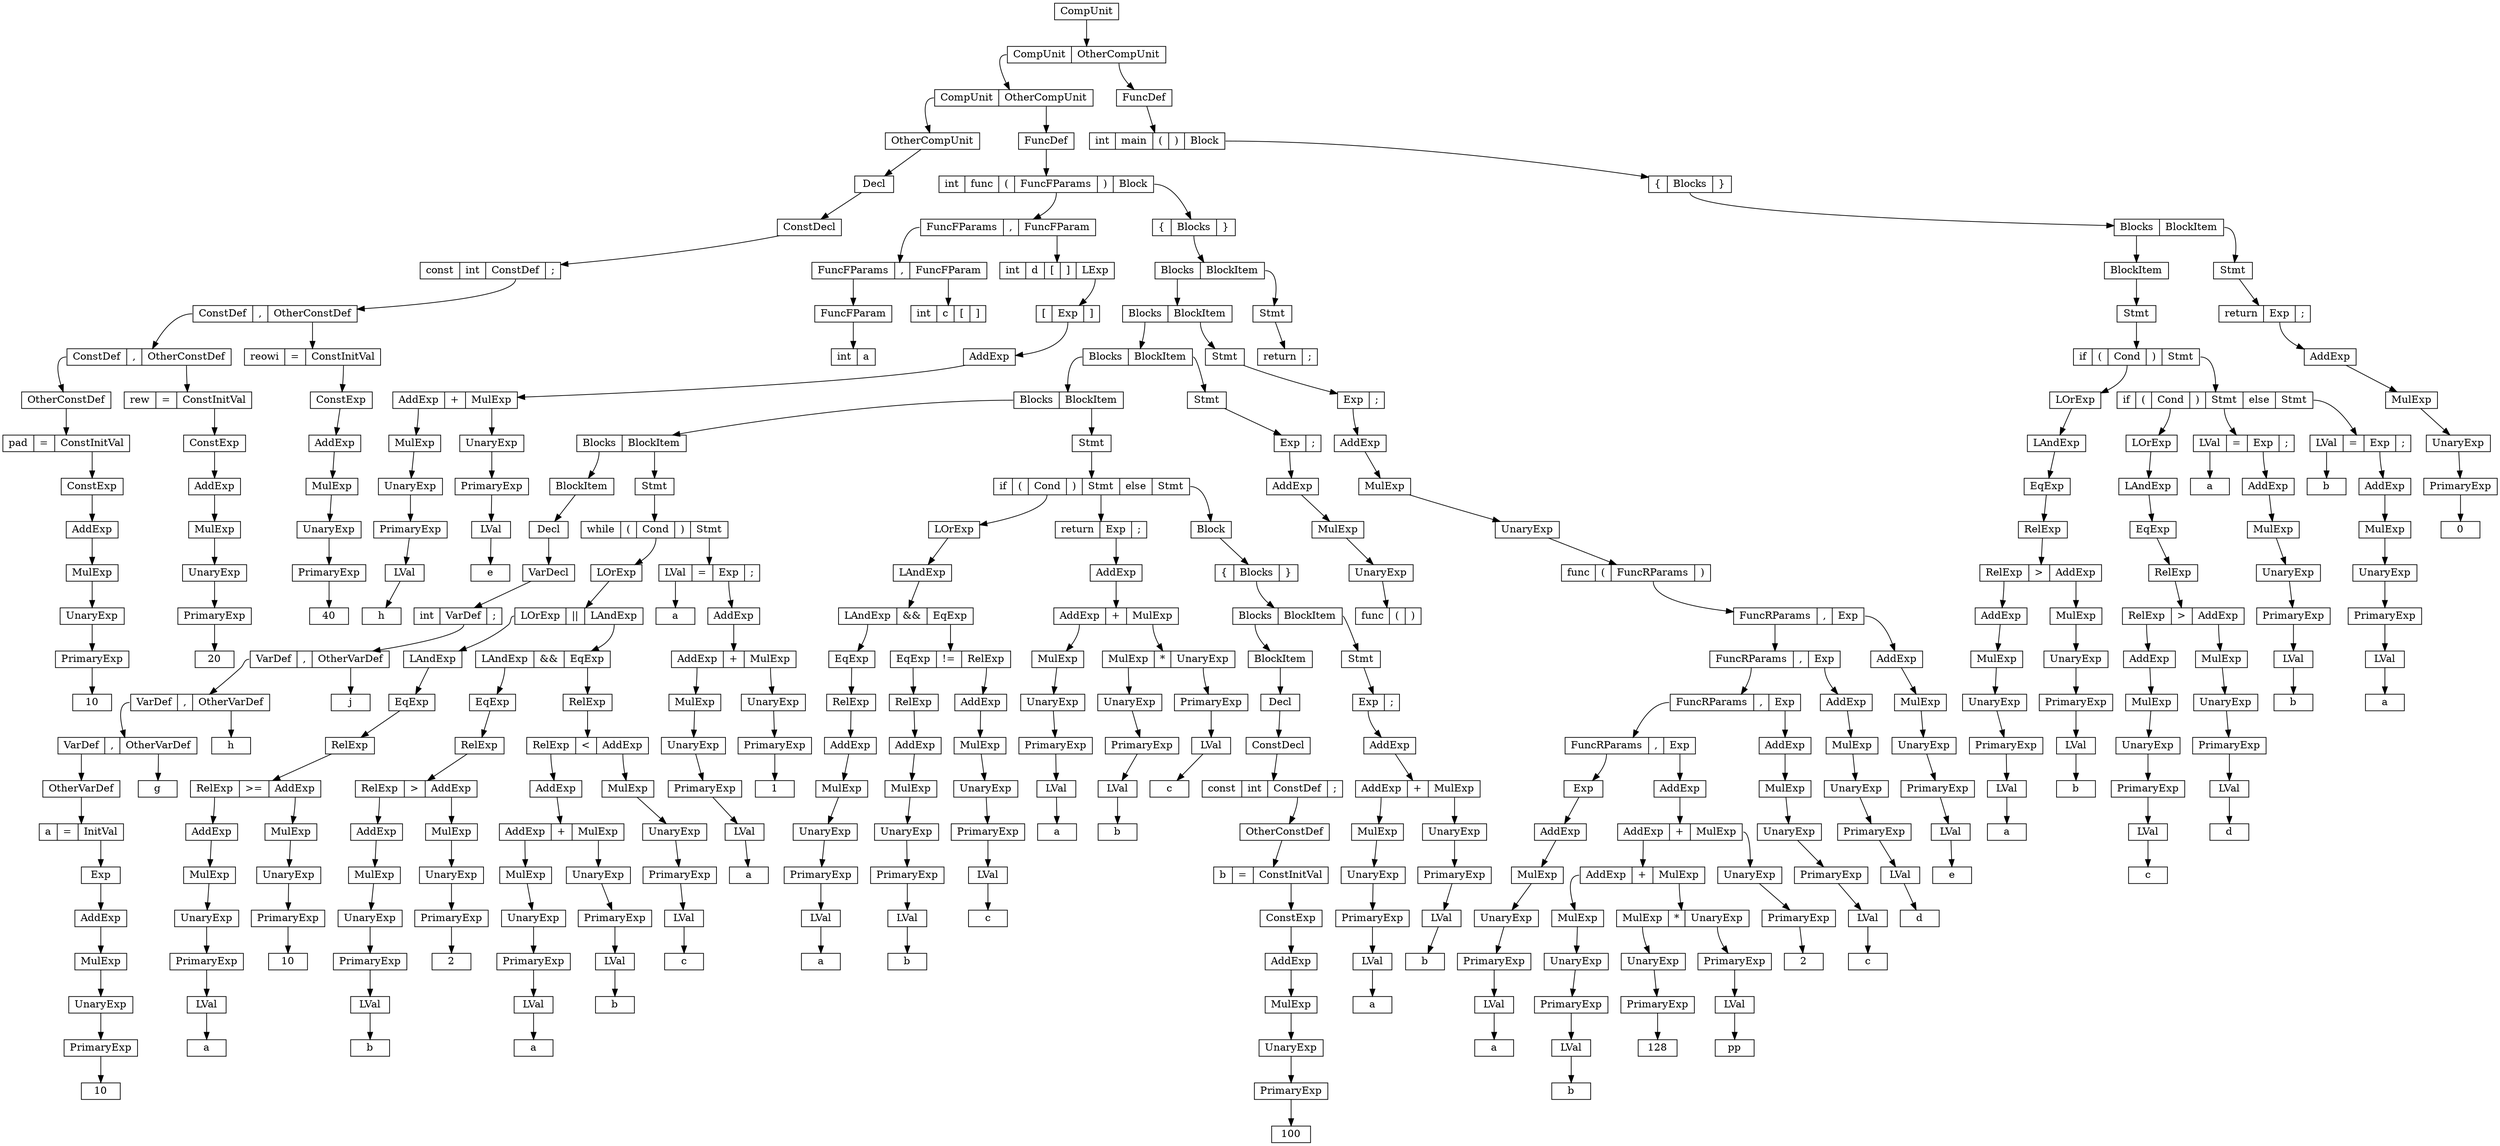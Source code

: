 digraph " "{
node [shape = record,height=.1]
node0[label = "<f0> CompUnit"];
node1[label = "<f0> CompUnit|<f1> OtherCompUnit"];
"node0":f0->"node1";
node2[label = "<f0> CompUnit|<f1> OtherCompUnit"];
"node1":f0->"node2";
node3[label = "<f0> OtherCompUnit"];
"node2":f0->"node3";
node4[label = "<f0> Decl"];
"node3":f0->"node4";
node5[label = "<f0> ConstDecl"];
"node4":f0->"node5";
node6[label = "<f0> const|<f1> int|<f2> ConstDef|<f3> \;"];
"node5":f0->"node6";
node7[label = "<f0> ConstDef|<f1> \,|<f2> OtherConstDef"];
"node6":f2->"node7";
node8[label = "<f0> ConstDef|<f1> \,|<f2> OtherConstDef"];
"node7":f0->"node8";
node9[label = "<f0> OtherConstDef"];
"node8":f0->"node9";
node10[label = "<f0> pad|<f1> \=|<f2> ConstInitVal"];
"node9":f0->"node10";
node11[label = "<f0> ConstExp"];
"node10":f2->"node11";
node12[label = "<f0> AddExp"];
"node11":f0->"node12";
node13[label = "<f0> MulExp"];
"node12":f0->"node13";
node14[label = "<f0> UnaryExp"];
"node13":f0->"node14";
node15[label = "<f0> PrimaryExp"];
"node14":f0->"node15";
node16[label = "<f0> 10"];
"node15":f0->"node16";
node17[label = "<f0> rew|<f1> \=|<f2> ConstInitVal"];
"node8":f2->"node17";
node18[label = "<f0> ConstExp"];
"node17":f2->"node18";
node19[label = "<f0> AddExp"];
"node18":f0->"node19";
node20[label = "<f0> MulExp"];
"node19":f0->"node20";
node21[label = "<f0> UnaryExp"];
"node20":f0->"node21";
node22[label = "<f0> PrimaryExp"];
"node21":f0->"node22";
node23[label = "<f0> 20"];
"node22":f0->"node23";
node24[label = "<f0> reowi|<f1> \=|<f2> ConstInitVal"];
"node7":f2->"node24";
node25[label = "<f0> ConstExp"];
"node24":f2->"node25";
node26[label = "<f0> AddExp"];
"node25":f0->"node26";
node27[label = "<f0> MulExp"];
"node26":f0->"node27";
node28[label = "<f0> UnaryExp"];
"node27":f0->"node28";
node29[label = "<f0> PrimaryExp"];
"node28":f0->"node29";
node30[label = "<f0> 40"];
"node29":f0->"node30";
node31[label = "<f0> FuncDef"];
"node2":f1->"node31";
node32[label = "<f0> int|<f1> func|<f2> \(|<f3> FuncFParams|<f4> \)|<f5> Block"];
"node31":f0->"node32";
node33[label = "<f0> FuncFParams|<f1> \,|<f2> FuncFParam"];
"node32":f3->"node33";
node34[label = "<f0> FuncFParams|<f1> \,|<f2> FuncFParam"];
"node33":f0->"node34";
node35[label = "<f0> FuncFParam"];
"node34":f0->"node35";
node36[label = "<f0> int|<f1> a"];
"node35":f0->"node36";
node37[label = "<f0> int|<f1> c|<f2> \[|<f3> \]"];
"node34":f2->"node37";
node38[label = "<f0> int|<f1> d|<f2> \[|<f3> \]|<f4> LExp"];
"node33":f2->"node38";
node39[label = "<f0> \[|<f1> Exp|<f2> \]"];
"node38":f4->"node39";
node40[label = "<f0> AddExp"];
"node39":f1->"node40";
node41[label = "<f0> AddExp|<f1> \+|<f2> MulExp"];
"node40":f0->"node41";
node42[label = "<f0> MulExp"];
"node41":f0->"node42";
node43[label = "<f0> UnaryExp"];
"node42":f0->"node43";
node44[label = "<f0> PrimaryExp"];
"node43":f0->"node44";
node45[label = "<f0> LVal"];
"node44":f0->"node45";
node46[label = "<f0> h"];
"node45":f0->"node46";
node47[label = "<f0> UnaryExp"];
"node41":f2->"node47";
node48[label = "<f0> PrimaryExp"];
"node47":f0->"node48";
node49[label = "<f0> LVal"];
"node48":f0->"node49";
node50[label = "<f0> e"];
"node49":f0->"node50";
node51[label = "<f0> \{|<f1> Blocks|<f2> \}"];
"node32":f5->"node51";
node52[label = "<f0> Blocks|<f1> BlockItem"];
"node51":f1->"node52";
node53[label = "<f0> Blocks|<f1> BlockItem"];
"node52":f0->"node53";
node54[label = "<f0> Blocks|<f1> BlockItem"];
"node53":f0->"node54";
node55[label = "<f0> Blocks|<f1> BlockItem"];
"node54":f0->"node55";
node56[label = "<f0> Blocks|<f1> BlockItem"];
"node55":f0->"node56";
node57[label = "<f0> BlockItem"];
"node56":f0->"node57";
node58[label = "<f0> Decl"];
"node57":f0->"node58";
node59[label = "<f0> VarDecl"];
"node58":f0->"node59";
node60[label = "<f0> int|<f1> VarDef|<f2> \;"];
"node59":f0->"node60";
node61[label = "<f0> VarDef|<f1> \,|<f2> OtherVarDef"];
"node60":f1->"node61";
node62[label = "<f0> VarDef|<f1> \,|<f2> OtherVarDef"];
"node61":f0->"node62";
node63[label = "<f0> VarDef|<f1> \,|<f2> OtherVarDef"];
"node62":f0->"node63";
node64[label = "<f0> OtherVarDef"];
"node63":f0->"node64";
node65[label = "<f0> a|<f1> \=|<f2> InitVal"];
"node64":f0->"node65";
node66[label = "<f0> Exp"];
"node65":f2->"node66";
node67[label = "<f0> AddExp"];
"node66":f0->"node67";
node68[label = "<f0> MulExp"];
"node67":f0->"node68";
node69[label = "<f0> UnaryExp"];
"node68":f0->"node69";
node70[label = "<f0> PrimaryExp"];
"node69":f0->"node70";
node71[label = "<f0> 10"];
"node70":f0->"node71";
node72[label = "<f0> g"];
"node63":f2->"node72";
node73[label = "<f0> h"];
"node62":f2->"node73";
node74[label = "<f0> j"];
"node61":f2->"node74";
node75[label = "<f0> Stmt"];
"node56":f1->"node75";
node76[label = "<f0> while|<f1> \(|<f2> Cond|<f3> \)|<f4> Stmt"];
"node75":f0->"node76";
node77[label = "<f0> LOrExp"];
"node76":f2->"node77";
node78[label = "<f0> LOrExp|<f1> \|\||<f2> LAndExp"];
"node77":f0->"node78";
node79[label = "<f0> LAndExp"];
"node78":f0->"node79";
node80[label = "<f0> EqExp"];
"node79":f0->"node80";
node81[label = "<f0> RelExp"];
"node80":f0->"node81";
node82[label = "<f0> RelExp|<f1> \>\=|<f2> AddExp"];
"node81":f0->"node82";
node83[label = "<f0> AddExp"];
"node82":f0->"node83";
node84[label = "<f0> MulExp"];
"node83":f0->"node84";
node85[label = "<f0> UnaryExp"];
"node84":f0->"node85";
node86[label = "<f0> PrimaryExp"];
"node85":f0->"node86";
node87[label = "<f0> LVal"];
"node86":f0->"node87";
node88[label = "<f0> a"];
"node87":f0->"node88";
node89[label = "<f0> MulExp"];
"node82":f2->"node89";
node90[label = "<f0> UnaryExp"];
"node89":f0->"node90";
node91[label = "<f0> PrimaryExp"];
"node90":f0->"node91";
node92[label = "<f0> 10"];
"node91":f0->"node92";
node93[label = "<f0> LAndExp|<f1> \&\&|<f2> EqExp"];
"node78":f2->"node93";
node94[label = "<f0> EqExp"];
"node93":f0->"node94";
node95[label = "<f0> RelExp"];
"node94":f0->"node95";
node96[label = "<f0> RelExp|<f1> \>|<f2> AddExp"];
"node95":f0->"node96";
node97[label = "<f0> AddExp"];
"node96":f0->"node97";
node98[label = "<f0> MulExp"];
"node97":f0->"node98";
node99[label = "<f0> UnaryExp"];
"node98":f0->"node99";
node100[label = "<f0> PrimaryExp"];
"node99":f0->"node100";
node101[label = "<f0> LVal"];
"node100":f0->"node101";
node102[label = "<f0> b"];
"node101":f0->"node102";
node103[label = "<f0> MulExp"];
"node96":f2->"node103";
node104[label = "<f0> UnaryExp"];
"node103":f0->"node104";
node105[label = "<f0> PrimaryExp"];
"node104":f0->"node105";
node106[label = "<f0> 2"];
"node105":f0->"node106";
node107[label = "<f0> RelExp"];
"node93":f2->"node107";
node108[label = "<f0> RelExp|<f1> \<|<f2> AddExp"];
"node107":f0->"node108";
node109[label = "<f0> AddExp"];
"node108":f0->"node109";
node110[label = "<f0> AddExp|<f1> \+|<f2> MulExp"];
"node109":f0->"node110";
node111[label = "<f0> MulExp"];
"node110":f0->"node111";
node112[label = "<f0> UnaryExp"];
"node111":f0->"node112";
node113[label = "<f0> PrimaryExp"];
"node112":f0->"node113";
node114[label = "<f0> LVal"];
"node113":f0->"node114";
node115[label = "<f0> a"];
"node114":f0->"node115";
node116[label = "<f0> UnaryExp"];
"node110":f2->"node116";
node117[label = "<f0> PrimaryExp"];
"node116":f0->"node117";
node118[label = "<f0> LVal"];
"node117":f0->"node118";
node119[label = "<f0> b"];
"node118":f0->"node119";
node120[label = "<f0> MulExp"];
"node108":f2->"node120";
node121[label = "<f0> UnaryExp"];
"node120":f0->"node121";
node122[label = "<f0> PrimaryExp"];
"node121":f0->"node122";
node123[label = "<f0> LVal"];
"node122":f0->"node123";
node124[label = "<f0> c"];
"node123":f0->"node124";
node125[label = "<f0> LVal|<f1> \=|<f2> Exp|<f3> \;"];
"node76":f4->"node125";
node126[label = "<f0> a"];
"node125":f0->"node126";
node127[label = "<f0> AddExp"];
"node125":f2->"node127";
node128[label = "<f0> AddExp|<f1> \+|<f2> MulExp"];
"node127":f0->"node128";
node129[label = "<f0> MulExp"];
"node128":f0->"node129";
node130[label = "<f0> UnaryExp"];
"node129":f0->"node130";
node131[label = "<f0> PrimaryExp"];
"node130":f0->"node131";
node132[label = "<f0> LVal"];
"node131":f0->"node132";
node133[label = "<f0> a"];
"node132":f0->"node133";
node134[label = "<f0> UnaryExp"];
"node128":f2->"node134";
node135[label = "<f0> PrimaryExp"];
"node134":f0->"node135";
node136[label = "<f0> 1"];
"node135":f0->"node136";
node137[label = "<f0> Stmt"];
"node55":f1->"node137";
node138[label = "<f0> if|<f1> \(|<f2> Cond|<f3> \)|<f4> Stmt|<f5> else|<f6> Stmt"];
"node137":f0->"node138";
node139[label = "<f0> LOrExp"];
"node138":f2->"node139";
node140[label = "<f0> LAndExp"];
"node139":f0->"node140";
node141[label = "<f0> LAndExp|<f1> \&\&|<f2> EqExp"];
"node140":f0->"node141";
node142[label = "<f0> EqExp"];
"node141":f0->"node142";
node143[label = "<f0> RelExp"];
"node142":f0->"node143";
node144[label = "<f0> AddExp"];
"node143":f0->"node144";
node145[label = "<f0> MulExp"];
"node144":f0->"node145";
node146[label = "<f0> UnaryExp"];
"node145":f0->"node146";
node147[label = "<f0> PrimaryExp"];
"node146":f0->"node147";
node148[label = "<f0> LVal"];
"node147":f0->"node148";
node149[label = "<f0> a"];
"node148":f0->"node149";
node150[label = "<f0> EqExp|<f1> \!\=|<f2> RelExp"];
"node141":f2->"node150";
node151[label = "<f0> RelExp"];
"node150":f0->"node151";
node152[label = "<f0> AddExp"];
"node151":f0->"node152";
node153[label = "<f0> MulExp"];
"node152":f0->"node153";
node154[label = "<f0> UnaryExp"];
"node153":f0->"node154";
node155[label = "<f0> PrimaryExp"];
"node154":f0->"node155";
node156[label = "<f0> LVal"];
"node155":f0->"node156";
node157[label = "<f0> b"];
"node156":f0->"node157";
node158[label = "<f0> AddExp"];
"node150":f2->"node158";
node159[label = "<f0> MulExp"];
"node158":f0->"node159";
node160[label = "<f0> UnaryExp"];
"node159":f0->"node160";
node161[label = "<f0> PrimaryExp"];
"node160":f0->"node161";
node162[label = "<f0> LVal"];
"node161":f0->"node162";
node163[label = "<f0> c"];
"node162":f0->"node163";
node164[label = "<f0> return|<f1> Exp|<f2> \;"];
"node138":f4->"node164";
node165[label = "<f0> AddExp"];
"node164":f1->"node165";
node166[label = "<f0> AddExp|<f1> \+|<f2> MulExp"];
"node165":f0->"node166";
node167[label = "<f0> MulExp"];
"node166":f0->"node167";
node168[label = "<f0> UnaryExp"];
"node167":f0->"node168";
node169[label = "<f0> PrimaryExp"];
"node168":f0->"node169";
node170[label = "<f0> LVal"];
"node169":f0->"node170";
node171[label = "<f0> a"];
"node170":f0->"node171";
node172[label = "<f0> MulExp|<f1> \*|<f2> UnaryExp"];
"node166":f2->"node172";
node173[label = "<f0> UnaryExp"];
"node172":f0->"node173";
node174[label = "<f0> PrimaryExp"];
"node173":f0->"node174";
node175[label = "<f0> LVal"];
"node174":f0->"node175";
node176[label = "<f0> b"];
"node175":f0->"node176";
node177[label = "<f0> PrimaryExp"];
"node172":f2->"node177";
node178[label = "<f0> LVal"];
"node177":f0->"node178";
node179[label = "<f0> c"];
"node178":f0->"node179";
node180[label = "<f0> Block"];
"node138":f6->"node180";
node181[label = "<f0> \{|<f1> Blocks|<f2> \}"];
"node180":f0->"node181";
node182[label = "<f0> Blocks|<f1> BlockItem"];
"node181":f1->"node182";
node183[label = "<f0> BlockItem"];
"node182":f0->"node183";
node184[label = "<f0> Decl"];
"node183":f0->"node184";
node185[label = "<f0> ConstDecl"];
"node184":f0->"node185";
node186[label = "<f0> const|<f1> int|<f2> ConstDef|<f3> \;"];
"node185":f0->"node186";
node187[label = "<f0> OtherConstDef"];
"node186":f2->"node187";
node188[label = "<f0> b|<f1> \=|<f2> ConstInitVal"];
"node187":f0->"node188";
node189[label = "<f0> ConstExp"];
"node188":f2->"node189";
node190[label = "<f0> AddExp"];
"node189":f0->"node190";
node191[label = "<f0> MulExp"];
"node190":f0->"node191";
node192[label = "<f0> UnaryExp"];
"node191":f0->"node192";
node193[label = "<f0> PrimaryExp"];
"node192":f0->"node193";
node194[label = "<f0> 100"];
"node193":f0->"node194";
node195[label = "<f0> Stmt"];
"node182":f1->"node195";
node196[label = "<f0> Exp|<f1> \;"];
"node195":f0->"node196";
node197[label = "<f0> AddExp"];
"node196":f0->"node197";
node198[label = "<f0> AddExp|<f1> \+|<f2> MulExp"];
"node197":f0->"node198";
node199[label = "<f0> MulExp"];
"node198":f0->"node199";
node200[label = "<f0> UnaryExp"];
"node199":f0->"node200";
node201[label = "<f0> PrimaryExp"];
"node200":f0->"node201";
node202[label = "<f0> LVal"];
"node201":f0->"node202";
node203[label = "<f0> a"];
"node202":f0->"node203";
node204[label = "<f0> UnaryExp"];
"node198":f2->"node204";
node205[label = "<f0> PrimaryExp"];
"node204":f0->"node205";
node206[label = "<f0> LVal"];
"node205":f0->"node206";
node207[label = "<f0> b"];
"node206":f0->"node207";
node208[label = "<f0> Stmt"];
"node54":f1->"node208";
node209[label = "<f0> Exp|<f1> \;"];
"node208":f0->"node209";
node210[label = "<f0> AddExp"];
"node209":f0->"node210";
node211[label = "<f0> MulExp"];
"node210":f0->"node211";
node212[label = "<f0> UnaryExp"];
"node211":f0->"node212";
node213[label = "<f0> func|<f1> \(|<f2> \)"];
"node212":f0->"node213";
node214[label = "<f0> Stmt"];
"node53":f1->"node214";
node215[label = "<f0> Exp|<f1> \;"];
"node214":f0->"node215";
node216[label = "<f0> AddExp"];
"node215":f0->"node216";
node217[label = "<f0> MulExp"];
"node216":f0->"node217";
node218[label = "<f0> UnaryExp"];
"node217":f0->"node218";
node219[label = "<f0> func|<f1> \(|<f2> FuncRParams|<f3> \)"];
"node218":f0->"node219";
node220[label = "<f0> FuncRParams|<f1> \,|<f2> Exp"];
"node219":f2->"node220";
node221[label = "<f0> FuncRParams|<f1> \,|<f2> Exp"];
"node220":f0->"node221";
node222[label = "<f0> FuncRParams|<f1> \,|<f2> Exp"];
"node221":f0->"node222";
node223[label = "<f0> FuncRParams|<f1> \,|<f2> Exp"];
"node222":f0->"node223";
node224[label = "<f0> Exp"];
"node223":f0->"node224";
node225[label = "<f0> AddExp"];
"node224":f0->"node225";
node226[label = "<f0> MulExp"];
"node225":f0->"node226";
node227[label = "<f0> UnaryExp"];
"node226":f0->"node227";
node228[label = "<f0> PrimaryExp"];
"node227":f0->"node228";
node229[label = "<f0> LVal"];
"node228":f0->"node229";
node230[label = "<f0> a"];
"node229":f0->"node230";
node231[label = "<f0> AddExp"];
"node223":f2->"node231";
node232[label = "<f0> AddExp|<f1> \+|<f2> MulExp"];
"node231":f0->"node232";
node233[label = "<f0> AddExp|<f1> \+|<f2> MulExp"];
"node232":f0->"node233";
node234[label = "<f0> MulExp"];
"node233":f0->"node234";
node235[label = "<f0> UnaryExp"];
"node234":f0->"node235";
node236[label = "<f0> PrimaryExp"];
"node235":f0->"node236";
node237[label = "<f0> LVal"];
"node236":f0->"node237";
node238[label = "<f0> b"];
"node237":f0->"node238";
node239[label = "<f0> MulExp|<f1> \*|<f2> UnaryExp"];
"node233":f2->"node239";
node240[label = "<f0> UnaryExp"];
"node239":f0->"node240";
node241[label = "<f0> PrimaryExp"];
"node240":f0->"node241";
node242[label = "<f0> 128"];
"node241":f0->"node242";
node243[label = "<f0> PrimaryExp"];
"node239":f2->"node243";
node244[label = "<f0> LVal"];
"node243":f0->"node244";
node245[label = "<f0> pp"];
"node244":f0->"node245";
node246[label = "<f0> UnaryExp"];
"node232":f2->"node246";
node247[label = "<f0> PrimaryExp"];
"node246":f0->"node247";
node248[label = "<f0> 2"];
"node247":f0->"node248";
node249[label = "<f0> AddExp"];
"node222":f2->"node249";
node250[label = "<f0> MulExp"];
"node249":f0->"node250";
node251[label = "<f0> UnaryExp"];
"node250":f0->"node251";
node252[label = "<f0> PrimaryExp"];
"node251":f0->"node252";
node253[label = "<f0> LVal"];
"node252":f0->"node253";
node254[label = "<f0> c"];
"node253":f0->"node254";
node255[label = "<f0> AddExp"];
"node221":f2->"node255";
node256[label = "<f0> MulExp"];
"node255":f0->"node256";
node257[label = "<f0> UnaryExp"];
"node256":f0->"node257";
node258[label = "<f0> PrimaryExp"];
"node257":f0->"node258";
node259[label = "<f0> LVal"];
"node258":f0->"node259";
node260[label = "<f0> d"];
"node259":f0->"node260";
node261[label = "<f0> AddExp"];
"node220":f2->"node261";
node262[label = "<f0> MulExp"];
"node261":f0->"node262";
node263[label = "<f0> UnaryExp"];
"node262":f0->"node263";
node264[label = "<f0> PrimaryExp"];
"node263":f0->"node264";
node265[label = "<f0> LVal"];
"node264":f0->"node265";
node266[label = "<f0> e"];
"node265":f0->"node266";
node267[label = "<f0> Stmt"];
"node52":f1->"node267";
node268[label = "<f0> return|<f1> \;"];
"node267":f0->"node268";
node269[label = "<f0> FuncDef"];
"node1":f1->"node269";
node270[label = "<f0> int|<f1> main|<f2> \(|<f3> \)|<f4> Block"];
"node269":f0->"node270";
node271[label = "<f0> \{|<f1> Blocks|<f2> \}"];
"node270":f4->"node271";
node272[label = "<f0> Blocks|<f1> BlockItem"];
"node271":f1->"node272";
node273[label = "<f0> BlockItem"];
"node272":f0->"node273";
node274[label = "<f0> Stmt"];
"node273":f0->"node274";
node275[label = "<f0> if|<f1> \(|<f2> Cond|<f3> \)|<f4> Stmt"];
"node274":f0->"node275";
node276[label = "<f0> LOrExp"];
"node275":f2->"node276";
node277[label = "<f0> LAndExp"];
"node276":f0->"node277";
node278[label = "<f0> EqExp"];
"node277":f0->"node278";
node279[label = "<f0> RelExp"];
"node278":f0->"node279";
node280[label = "<f0> RelExp|<f1> \>|<f2> AddExp"];
"node279":f0->"node280";
node281[label = "<f0> AddExp"];
"node280":f0->"node281";
node282[label = "<f0> MulExp"];
"node281":f0->"node282";
node283[label = "<f0> UnaryExp"];
"node282":f0->"node283";
node284[label = "<f0> PrimaryExp"];
"node283":f0->"node284";
node285[label = "<f0> LVal"];
"node284":f0->"node285";
node286[label = "<f0> a"];
"node285":f0->"node286";
node287[label = "<f0> MulExp"];
"node280":f2->"node287";
node288[label = "<f0> UnaryExp"];
"node287":f0->"node288";
node289[label = "<f0> PrimaryExp"];
"node288":f0->"node289";
node290[label = "<f0> LVal"];
"node289":f0->"node290";
node291[label = "<f0> b"];
"node290":f0->"node291";
node292[label = "<f0> if|<f1> \(|<f2> Cond|<f3> \)|<f4> Stmt|<f5> else|<f6> Stmt"];
"node275":f4->"node292";
node293[label = "<f0> LOrExp"];
"node292":f2->"node293";
node294[label = "<f0> LAndExp"];
"node293":f0->"node294";
node295[label = "<f0> EqExp"];
"node294":f0->"node295";
node296[label = "<f0> RelExp"];
"node295":f0->"node296";
node297[label = "<f0> RelExp|<f1> \>|<f2> AddExp"];
"node296":f0->"node297";
node298[label = "<f0> AddExp"];
"node297":f0->"node298";
node299[label = "<f0> MulExp"];
"node298":f0->"node299";
node300[label = "<f0> UnaryExp"];
"node299":f0->"node300";
node301[label = "<f0> PrimaryExp"];
"node300":f0->"node301";
node302[label = "<f0> LVal"];
"node301":f0->"node302";
node303[label = "<f0> c"];
"node302":f0->"node303";
node304[label = "<f0> MulExp"];
"node297":f2->"node304";
node305[label = "<f0> UnaryExp"];
"node304":f0->"node305";
node306[label = "<f0> PrimaryExp"];
"node305":f0->"node306";
node307[label = "<f0> LVal"];
"node306":f0->"node307";
node308[label = "<f0> d"];
"node307":f0->"node308";
node309[label = "<f0> LVal|<f1> \=|<f2> Exp|<f3> \;"];
"node292":f4->"node309";
node310[label = "<f0> a"];
"node309":f0->"node310";
node311[label = "<f0> AddExp"];
"node309":f2->"node311";
node312[label = "<f0> MulExp"];
"node311":f0->"node312";
node313[label = "<f0> UnaryExp"];
"node312":f0->"node313";
node314[label = "<f0> PrimaryExp"];
"node313":f0->"node314";
node315[label = "<f0> LVal"];
"node314":f0->"node315";
node316[label = "<f0> b"];
"node315":f0->"node316";
node317[label = "<f0> LVal|<f1> \=|<f2> Exp|<f3> \;"];
"node292":f6->"node317";
node318[label = "<f0> b"];
"node317":f0->"node318";
node319[label = "<f0> AddExp"];
"node317":f2->"node319";
node320[label = "<f0> MulExp"];
"node319":f0->"node320";
node321[label = "<f0> UnaryExp"];
"node320":f0->"node321";
node322[label = "<f0> PrimaryExp"];
"node321":f0->"node322";
node323[label = "<f0> LVal"];
"node322":f0->"node323";
node324[label = "<f0> a"];
"node323":f0->"node324";
node325[label = "<f0> Stmt"];
"node272":f1->"node325";
node326[label = "<f0> return|<f1> Exp|<f2> \;"];
"node325":f0->"node326";
node327[label = "<f0> AddExp"];
"node326":f1->"node327";
node328[label = "<f0> MulExp"];
"node327":f0->"node328";
node329[label = "<f0> UnaryExp"];
"node328":f0->"node329";
node330[label = "<f0> PrimaryExp"];
"node329":f0->"node330";
node331[label = "<f0> 0"];
"node330":f0->"node331";
}